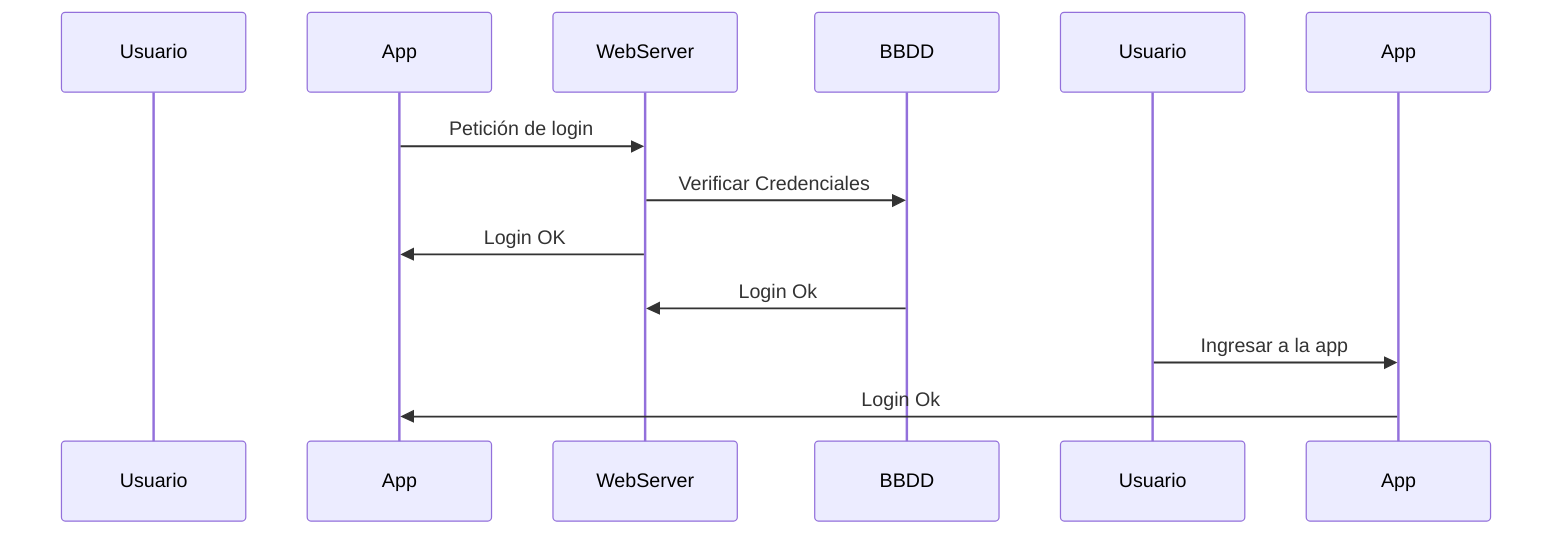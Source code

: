 sequenceDiagram
    participant A as Usuario
    participant B as App
    participant C as WebServer
    participant D as BBDD
    B->>C: Petición de login
    C->>D: Verificar Credenciales
    C->>B: Login OK
    D->>C: Login Ok
    Usuario->>App: Ingresar a la app
    App->>B: Login Ok